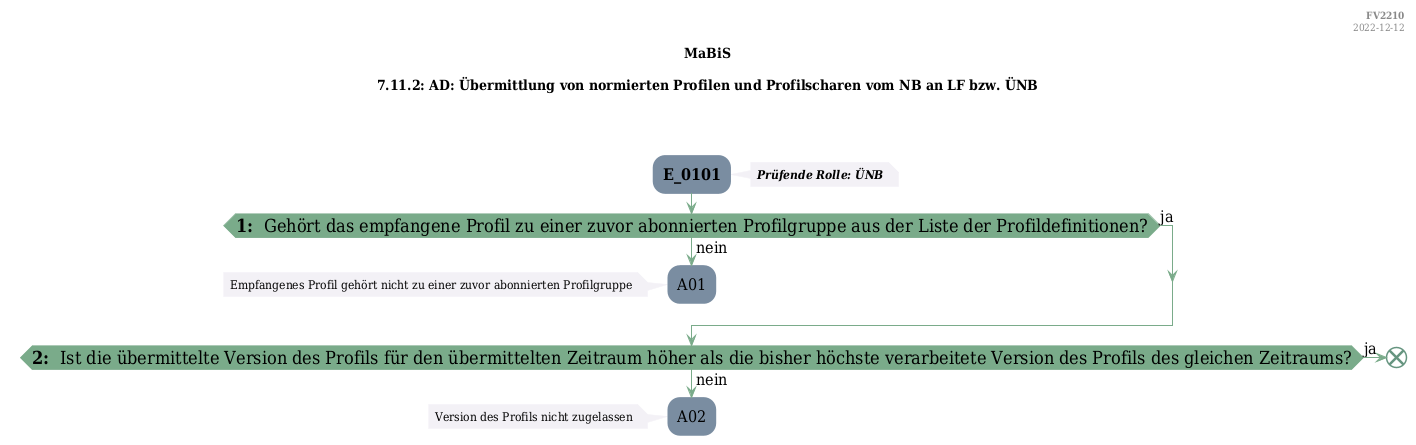 @startuml
skinparam Shadowing false
skinparam NoteBorderColor #f3f1f6
skinparam NoteBackgroundColor #f3f1f6
skinparam NoteFontSize 12
skinparam ActivityBorderColor none
skinparam ActivityBackgroundColor #7a8da1
skinparam ActivityFontSize 16
skinparam ArrowColor #7aab8a
skinparam ArrowFontSize 16
skinparam ActivityDiamondBackgroundColor #7aab8a
skinparam ActivityDiamondBorderColor #7aab8a
skinparam ActivityDiamondFontSize 18
skinparam defaultFontName DejaVu Serif Condensed
skinparam ActivityEndColor #669580

header
<b>FV2210
2022-12-12
endheader

title
MaBiS

7.11.2: AD: Übermittlung von normierten Profilen und Profilscharen vom NB an LF bzw. ÜNB



end title
:<b>E_0101</b>;
note right
<b><i>Prüfende Rolle: ÜNB
end note

if (<b>1: </b> Gehört das empfangene Profil zu einer zuvor abonnierten Profilgruppe aus der Liste der Profildefinitionen?) then (ja)
else (nein)
    :A01;
    note left
        Empfangenes Profil gehört nicht zu einer zuvor abonnierten Profilgruppe
    endnote
    kill;
endif
if (<b>2: </b> Ist die übermittelte Version des Profils für den übermittelten Zeitraum höher als die bisher höchste verarbeitete Version des Profils des gleichen Zeitraums?) then (ja)
    end
else (nein)
    :A02;
    note left
        Version des Profils nicht zugelassen
    endnote
    kill;
endif

@enduml
